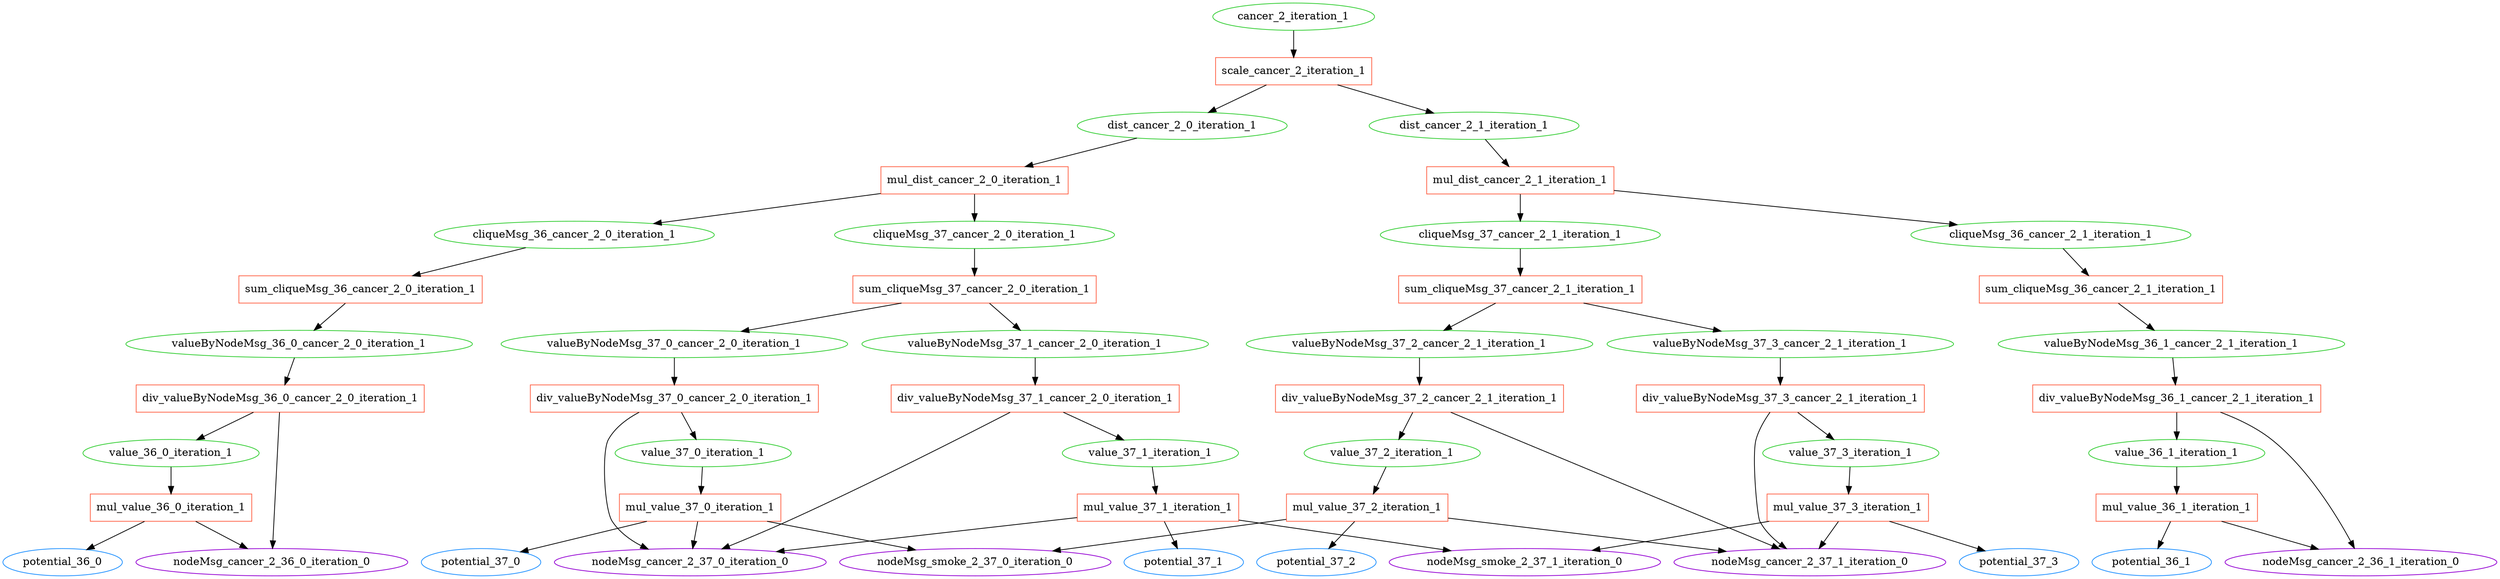 digraph G {
0 [label="cancer_2_iteration_1", shape=oval, color=limegreen];
1 [label="scale_cancer_2_iteration_1", shape=box, color=tomato];
2 [label="dist_cancer_2_0_iteration_1", shape=oval, color=limegreen];
3 [label="mul_dist_cancer_2_0_iteration_1", shape=box, color=tomato];
4 [label="cliqueMsg_36_cancer_2_0_iteration_1", shape=oval, color=limegreen];
5 [label="sum_cliqueMsg_36_cancer_2_0_iteration_1", shape=box, color=tomato];
6 [label="valueByNodeMsg_36_0_cancer_2_0_iteration_1", shape=oval, color=limegreen];
7 [label="div_valueByNodeMsg_36_0_cancer_2_0_iteration_1", shape=box, color=tomato];
8 [label="value_36_0_iteration_1", shape=oval, color=limegreen];
9 [label="mul_value_36_0_iteration_1", shape=box, color=tomato];
10 [label="potential_36_0", shape=oval, color=dodgerblue];
11 [label="nodeMsg_cancer_2_36_0_iteration_0", shape=oval, color=darkviolet];
12 [label="cliqueMsg_37_cancer_2_0_iteration_1", shape=oval, color=limegreen];
13 [label="sum_cliqueMsg_37_cancer_2_0_iteration_1", shape=box, color=tomato];
14 [label="valueByNodeMsg_37_0_cancer_2_0_iteration_1", shape=oval, color=limegreen];
15 [label="div_valueByNodeMsg_37_0_cancer_2_0_iteration_1", shape=box, color=tomato];
16 [label="value_37_0_iteration_1", shape=oval, color=limegreen];
17 [label="mul_value_37_0_iteration_1", shape=box, color=tomato];
18 [label="potential_37_0", shape=oval, color=dodgerblue];
19 [label="nodeMsg_smoke_2_37_0_iteration_0", shape=oval, color=darkviolet];
20 [label="nodeMsg_cancer_2_37_0_iteration_0", shape=oval, color=darkviolet];
21 [label="valueByNodeMsg_37_1_cancer_2_0_iteration_1", shape=oval, color=limegreen];
22 [label="div_valueByNodeMsg_37_1_cancer_2_0_iteration_1", shape=box, color=tomato];
23 [label="value_37_1_iteration_1", shape=oval, color=limegreen];
24 [label="mul_value_37_1_iteration_1", shape=box, color=tomato];
25 [label="potential_37_1", shape=oval, color=dodgerblue];
26 [label="nodeMsg_smoke_2_37_1_iteration_0", shape=oval, color=darkviolet];
27 [label="dist_cancer_2_1_iteration_1", shape=oval, color=limegreen];
28 [label="mul_dist_cancer_2_1_iteration_1", shape=box, color=tomato];
29 [label="cliqueMsg_36_cancer_2_1_iteration_1", shape=oval, color=limegreen];
30 [label="sum_cliqueMsg_36_cancer_2_1_iteration_1", shape=box, color=tomato];
31 [label="valueByNodeMsg_36_1_cancer_2_1_iteration_1", shape=oval, color=limegreen];
32 [label="div_valueByNodeMsg_36_1_cancer_2_1_iteration_1", shape=box, color=tomato];
33 [label="value_36_1_iteration_1", shape=oval, color=limegreen];
34 [label="mul_value_36_1_iteration_1", shape=box, color=tomato];
35 [label="potential_36_1", shape=oval, color=dodgerblue];
36 [label="nodeMsg_cancer_2_36_1_iteration_0", shape=oval, color=darkviolet];
37 [label="cliqueMsg_37_cancer_2_1_iteration_1", shape=oval, color=limegreen];
38 [label="sum_cliqueMsg_37_cancer_2_1_iteration_1", shape=box, color=tomato];
39 [label="valueByNodeMsg_37_2_cancer_2_1_iteration_1", shape=oval, color=limegreen];
40 [label="div_valueByNodeMsg_37_2_cancer_2_1_iteration_1", shape=box, color=tomato];
41 [label="value_37_2_iteration_1", shape=oval, color=limegreen];
42 [label="mul_value_37_2_iteration_1", shape=box, color=tomato];
43 [label="potential_37_2", shape=oval, color=dodgerblue];
44 [label="nodeMsg_cancer_2_37_1_iteration_0", shape=oval, color=darkviolet];
45 [label="valueByNodeMsg_37_3_cancer_2_1_iteration_1", shape=oval, color=limegreen];
46 [label="div_valueByNodeMsg_37_3_cancer_2_1_iteration_1", shape=box, color=tomato];
47 [label="value_37_3_iteration_1", shape=oval, color=limegreen];
48 [label="mul_value_37_3_iteration_1", shape=box, color=tomato];
49 [label="potential_37_3", shape=oval, color=dodgerblue];
0->1 ;
1->2 ;
1->27 ;
2->3 ;
3->4 ;
3->12 ;
4->5 ;
5->6 ;
6->7 ;
7->8 ;
7->11 ;
8->9 ;
9->10 ;
9->11 ;
12->13 ;
13->14 ;
13->21 ;
14->15 ;
15->16 ;
15->20 ;
16->17 ;
17->18 ;
17->19 ;
17->20 ;
21->22 ;
22->23 ;
22->20 ;
23->24 ;
24->25 ;
24->26 ;
24->20 ;
27->28 ;
28->29 ;
28->37 ;
29->30 ;
30->31 ;
31->32 ;
32->33 ;
32->36 ;
33->34 ;
34->35 ;
34->36 ;
37->38 ;
38->39 ;
38->45 ;
39->40 ;
40->41 ;
40->44 ;
41->42 ;
42->43 ;
42->19 ;
42->44 ;
45->46 ;
46->47 ;
46->44 ;
47->48 ;
48->49 ;
48->26 ;
48->44 ;
}
